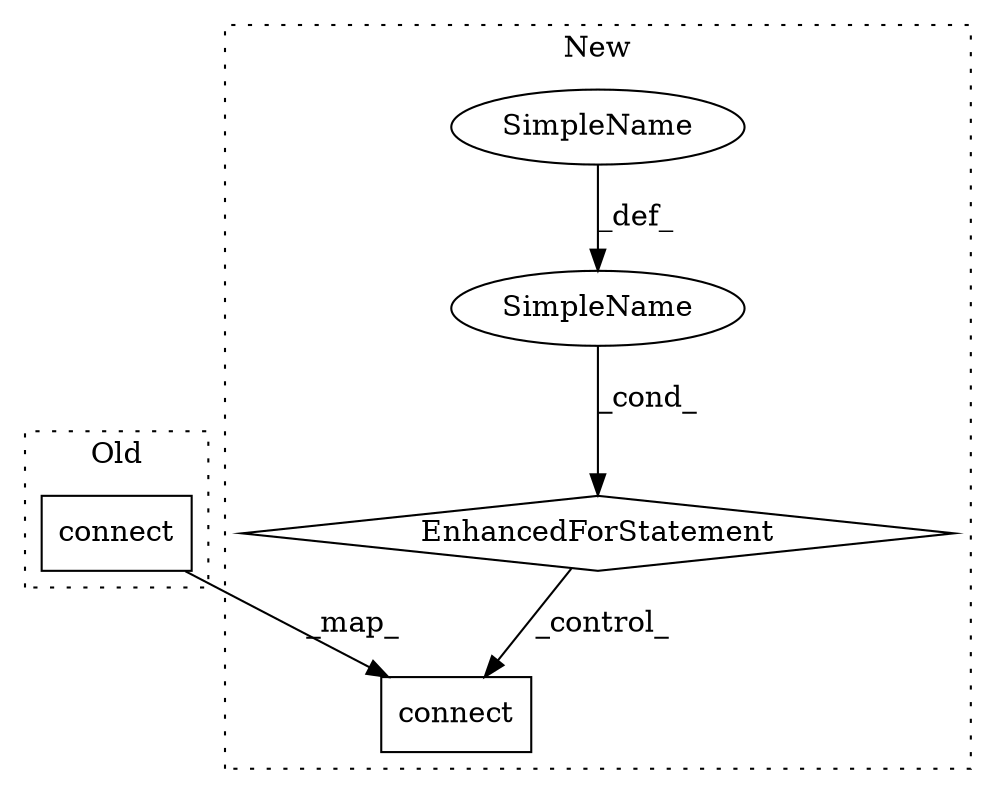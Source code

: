 digraph G {
subgraph cluster0 {
1 [label="connect" a="32" s="2591,2643" l="8,1" shape="box"];
label = "Old";
style="dotted";
}
subgraph cluster1 {
2 [label="connect" a="32" s="2833,2885" l="8,1" shape="box"];
3 [label="SimpleName" a="42" s="2548" l="6" shape="ellipse"];
4 [label="EnhancedForStatement" a="70" s="2491,2611" l="53,3" shape="diamond"];
5 [label="SimpleName" a="42" s="" l="" shape="ellipse"];
label = "New";
style="dotted";
}
1 -> 2 [label="_map_"];
3 -> 4 [label="_cond_"];
4 -> 2 [label="_control_"];
5 -> 3 [label="_def_"];
}